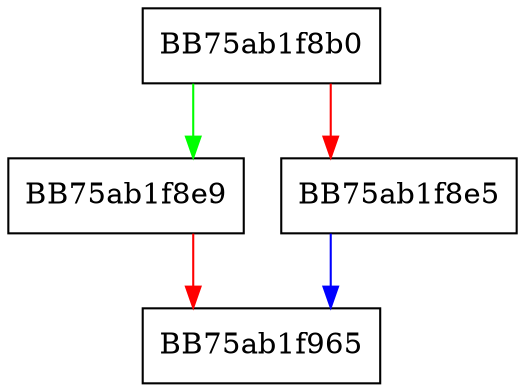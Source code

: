 digraph RollingQueueCountNamespaced {
  node [shape="box"];
  graph [splines=ortho];
  BB75ab1f8b0 -> BB75ab1f8e9 [color="green"];
  BB75ab1f8b0 -> BB75ab1f8e5 [color="red"];
  BB75ab1f8e5 -> BB75ab1f965 [color="blue"];
  BB75ab1f8e9 -> BB75ab1f965 [color="red"];
}